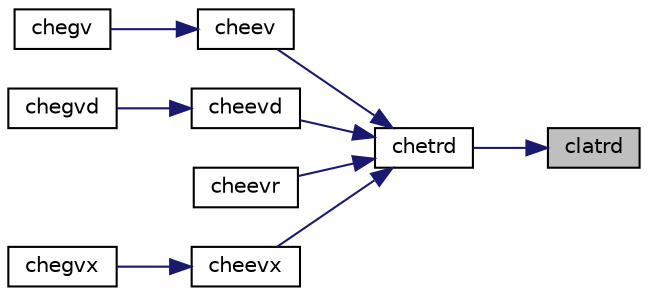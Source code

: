 digraph "clatrd"
{
 // LATEX_PDF_SIZE
  edge [fontname="Helvetica",fontsize="10",labelfontname="Helvetica",labelfontsize="10"];
  node [fontname="Helvetica",fontsize="10",shape=record];
  rankdir="RL";
  Node1 [label="clatrd",height=0.2,width=0.4,color="black", fillcolor="grey75", style="filled", fontcolor="black",tooltip="CLATRD reduces the first nb rows and columns of a symmetric/Hermitian matrix A to real tridiagonal fo..."];
  Node1 -> Node2 [dir="back",color="midnightblue",fontsize="10",style="solid",fontname="Helvetica"];
  Node2 [label="chetrd",height=0.2,width=0.4,color="black", fillcolor="white", style="filled",URL="$chetrd_8f.html#afacb74520e4816c134bc0b2ff61d25f1",tooltip="CHETRD"];
  Node2 -> Node3 [dir="back",color="midnightblue",fontsize="10",style="solid",fontname="Helvetica"];
  Node3 [label="cheev",height=0.2,width=0.4,color="black", fillcolor="white", style="filled",URL="$cheev_8f.html#a003ee37091d65ee62fd72da1035f06e2",tooltip="CHEEV computes the eigenvalues and, optionally, the left and/or right eigenvectors for HE matrices"];
  Node3 -> Node4 [dir="back",color="midnightblue",fontsize="10",style="solid",fontname="Helvetica"];
  Node4 [label="chegv",height=0.2,width=0.4,color="black", fillcolor="white", style="filled",URL="$chegv_8f.html#ab2f86fb41df5ae239798c9c3081a2d49",tooltip="CHEGV"];
  Node2 -> Node5 [dir="back",color="midnightblue",fontsize="10",style="solid",fontname="Helvetica"];
  Node5 [label="cheevd",height=0.2,width=0.4,color="black", fillcolor="white", style="filled",URL="$cheevd_8f.html#a6084b0819f9642f0db26257e8a3ebd42",tooltip="CHEEVD computes the eigenvalues and, optionally, the left and/or right eigenvectors for HE matrices"];
  Node5 -> Node6 [dir="back",color="midnightblue",fontsize="10",style="solid",fontname="Helvetica"];
  Node6 [label="chegvd",height=0.2,width=0.4,color="black", fillcolor="white", style="filled",URL="$chegvd_8f.html#a28ad734cb8f4deb96ba59c568cf3389e",tooltip="CHEGVD"];
  Node2 -> Node7 [dir="back",color="midnightblue",fontsize="10",style="solid",fontname="Helvetica"];
  Node7 [label="cheevr",height=0.2,width=0.4,color="black", fillcolor="white", style="filled",URL="$cheevr_8f.html#ac02f8a55f35ec7767a36b5a9f3ebb0d8",tooltip="CHEEVR computes the eigenvalues and, optionally, the left and/or right eigenvectors for HE matrices"];
  Node2 -> Node8 [dir="back",color="midnightblue",fontsize="10",style="solid",fontname="Helvetica"];
  Node8 [label="cheevx",height=0.2,width=0.4,color="black", fillcolor="white", style="filled",URL="$cheevx_8f.html#a9f7c713a0119e777afe726e54feb6ef7",tooltip="CHEEVX computes the eigenvalues and, optionally, the left and/or right eigenvectors for HE matrices"];
  Node8 -> Node9 [dir="back",color="midnightblue",fontsize="10",style="solid",fontname="Helvetica"];
  Node9 [label="chegvx",height=0.2,width=0.4,color="black", fillcolor="white", style="filled",URL="$chegvx_8f.html#ad5f5ddf0eee1402d59fc1017de0fc291",tooltip="CHEGVX"];
}
